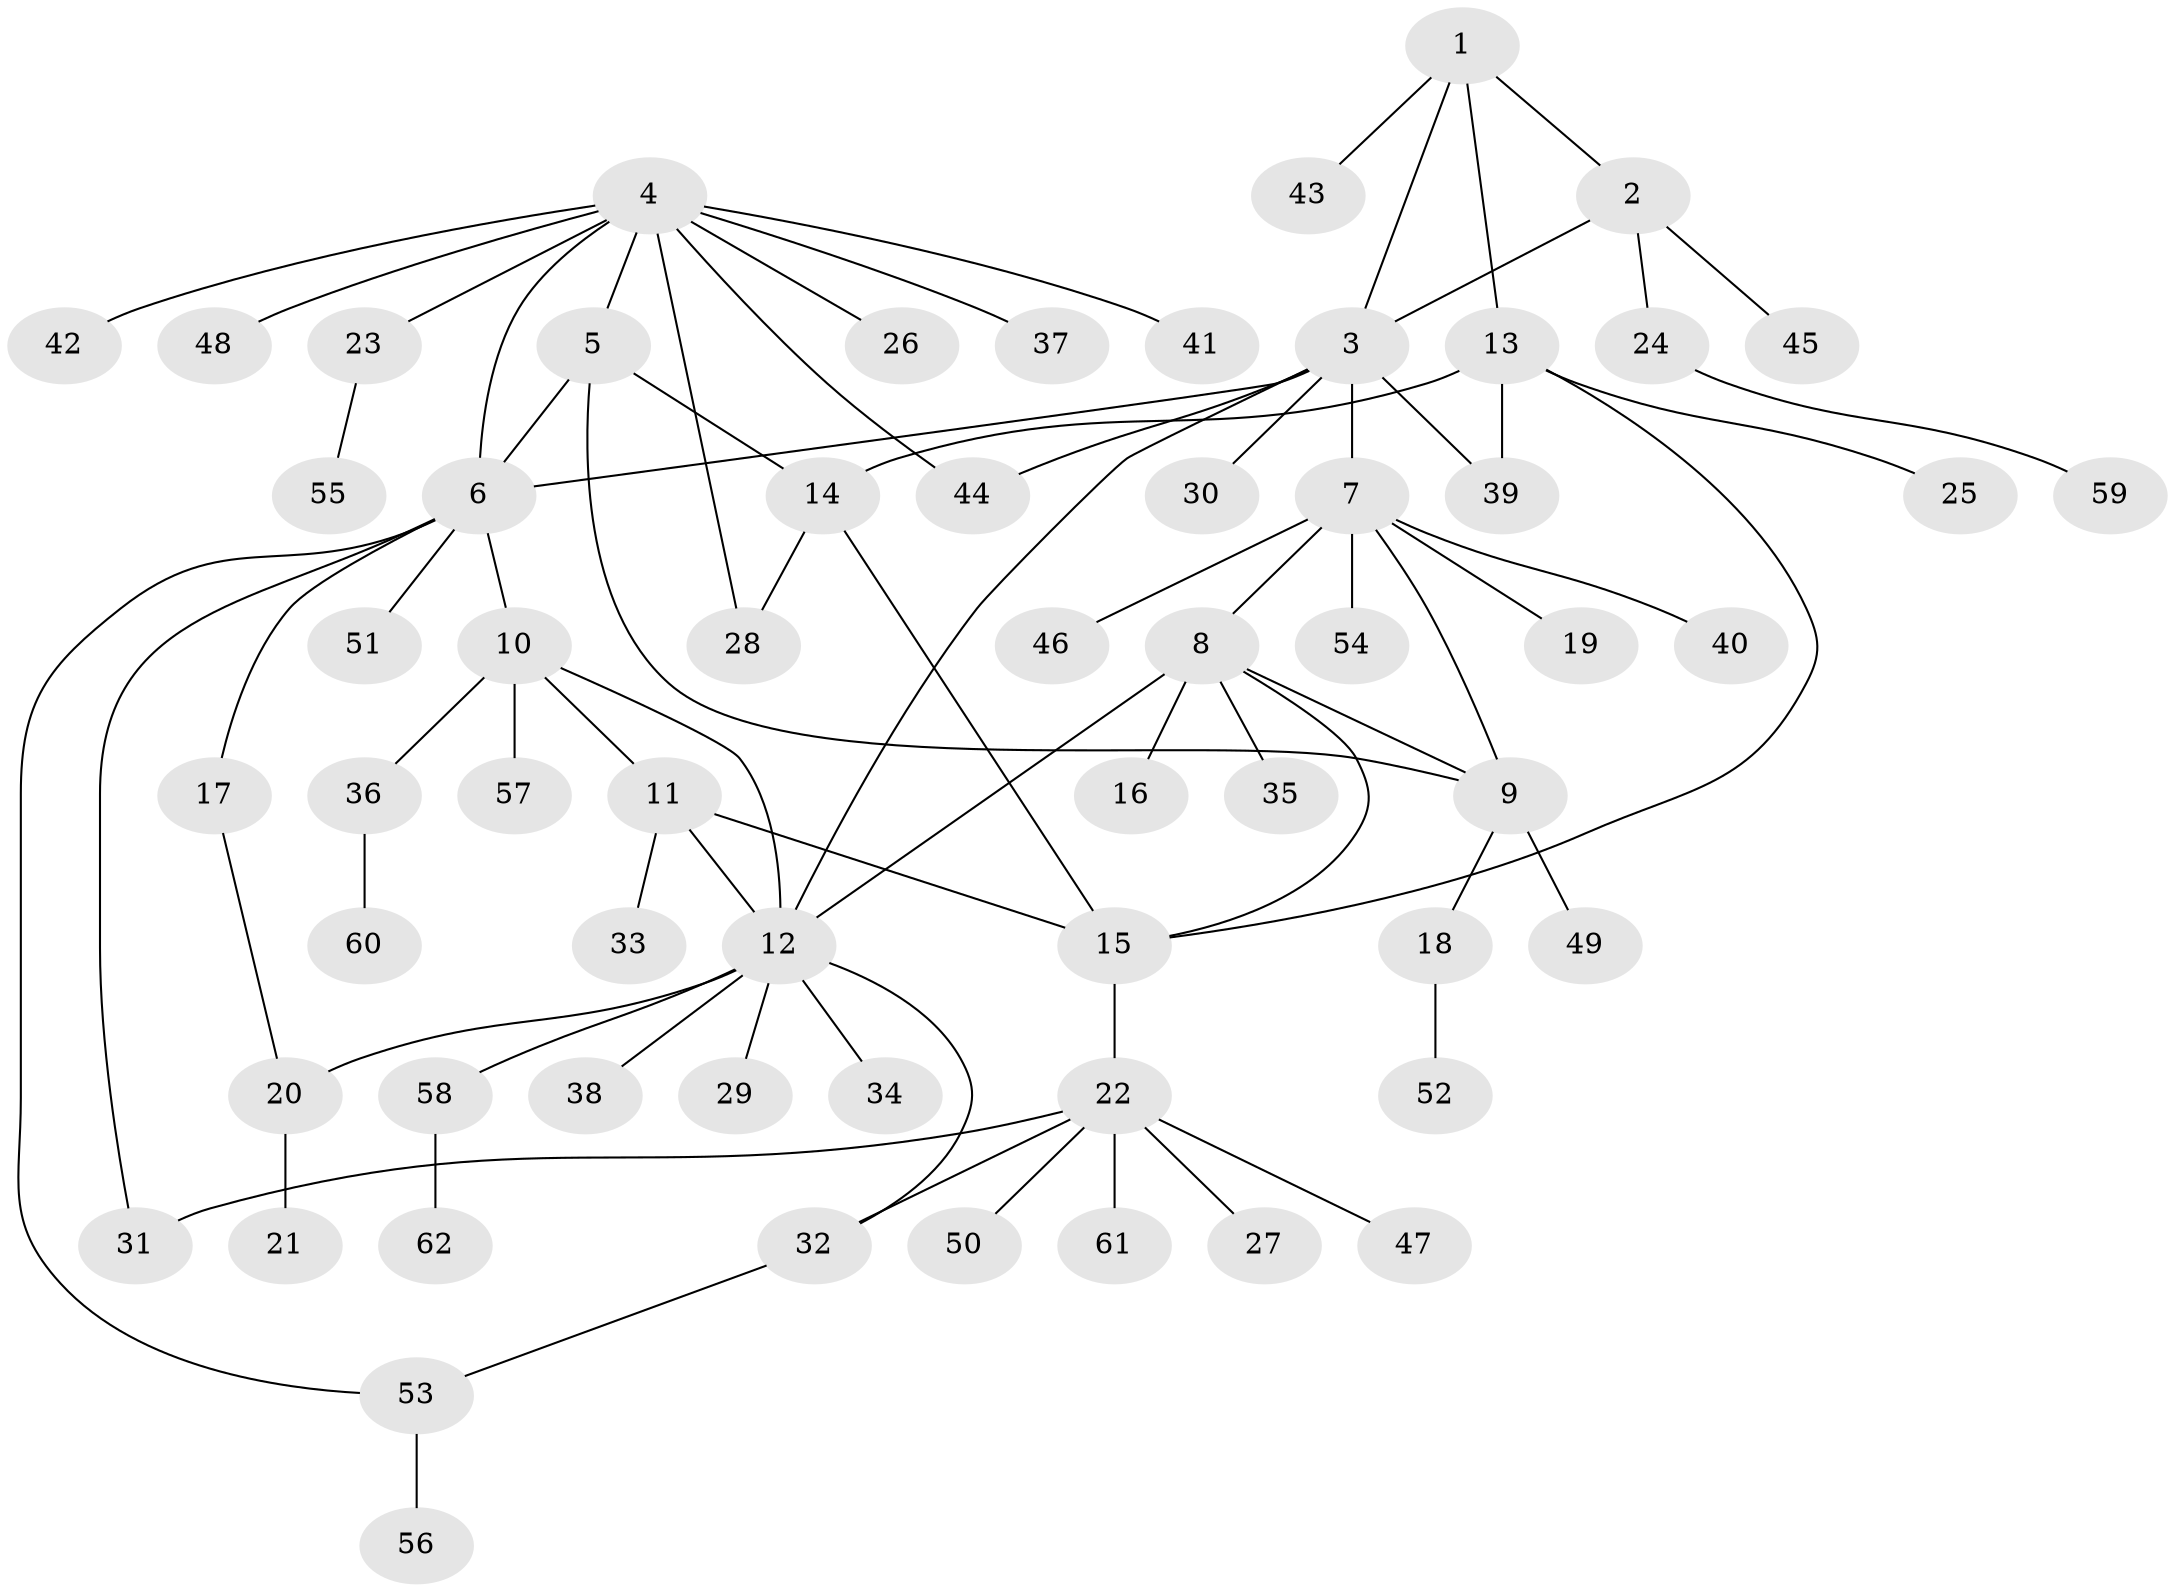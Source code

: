 // Generated by graph-tools (version 1.1) at 2025/54/03/09/25 04:54:54]
// undirected, 62 vertices, 79 edges
graph export_dot {
graph [start="1"]
  node [color=gray90,style=filled];
  1;
  2;
  3;
  4;
  5;
  6;
  7;
  8;
  9;
  10;
  11;
  12;
  13;
  14;
  15;
  16;
  17;
  18;
  19;
  20;
  21;
  22;
  23;
  24;
  25;
  26;
  27;
  28;
  29;
  30;
  31;
  32;
  33;
  34;
  35;
  36;
  37;
  38;
  39;
  40;
  41;
  42;
  43;
  44;
  45;
  46;
  47;
  48;
  49;
  50;
  51;
  52;
  53;
  54;
  55;
  56;
  57;
  58;
  59;
  60;
  61;
  62;
  1 -- 2;
  1 -- 3;
  1 -- 13;
  1 -- 43;
  2 -- 3;
  2 -- 24;
  2 -- 45;
  3 -- 6;
  3 -- 7;
  3 -- 12;
  3 -- 30;
  3 -- 39;
  3 -- 44;
  4 -- 5;
  4 -- 6;
  4 -- 23;
  4 -- 26;
  4 -- 28;
  4 -- 37;
  4 -- 41;
  4 -- 42;
  4 -- 44;
  4 -- 48;
  5 -- 6;
  5 -- 9;
  5 -- 14;
  6 -- 10;
  6 -- 17;
  6 -- 31;
  6 -- 51;
  6 -- 53;
  7 -- 8;
  7 -- 9;
  7 -- 19;
  7 -- 40;
  7 -- 46;
  7 -- 54;
  8 -- 9;
  8 -- 12;
  8 -- 15;
  8 -- 16;
  8 -- 35;
  9 -- 18;
  9 -- 49;
  10 -- 11;
  10 -- 12;
  10 -- 36;
  10 -- 57;
  11 -- 12;
  11 -- 15;
  11 -- 33;
  12 -- 20;
  12 -- 29;
  12 -- 32;
  12 -- 34;
  12 -- 38;
  12 -- 58;
  13 -- 14;
  13 -- 15;
  13 -- 25;
  13 -- 39;
  14 -- 15;
  14 -- 28;
  15 -- 22;
  17 -- 20;
  18 -- 52;
  20 -- 21;
  22 -- 27;
  22 -- 31;
  22 -- 32;
  22 -- 47;
  22 -- 50;
  22 -- 61;
  23 -- 55;
  24 -- 59;
  32 -- 53;
  36 -- 60;
  53 -- 56;
  58 -- 62;
}
